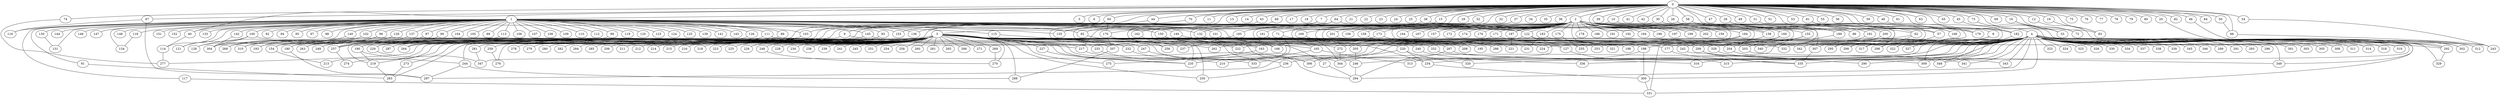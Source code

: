 
graph graphname {
    0 -- 1
0 -- 2
0 -- 3
0 -- 4
0 -- 5
0 -- 6
0 -- 7
0 -- 8
0 -- 9
0 -- 10
0 -- 11
0 -- 12
0 -- 13
0 -- 14
0 -- 15
0 -- 16
0 -- 17
0 -- 18
0 -- 19
0 -- 20
0 -- 21
0 -- 22
0 -- 23
0 -- 24
0 -- 25
0 -- 26
0 -- 27
0 -- 28
0 -- 29
0 -- 30
0 -- 31
0 -- 32
0 -- 33
0 -- 34
0 -- 35
0 -- 36
0 -- 37
0 -- 38
0 -- 39
0 -- 40
0 -- 41
0 -- 42
0 -- 43
0 -- 44
0 -- 45
0 -- 46
0 -- 47
0 -- 48
0 -- 49
0 -- 50
0 -- 51
0 -- 52
0 -- 53
0 -- 54
0 -- 55
0 -- 56
0 -- 57
0 -- 58
0 -- 59
0 -- 60
0 -- 61
0 -- 62
0 -- 63
0 -- 64
0 -- 65
0 -- 66
0 -- 67
0 -- 68
0 -- 69
0 -- 70
0 -- 71
0 -- 72
0 -- 73
0 -- 74
0 -- 75
0 -- 76
0 -- 77
0 -- 78
0 -- 79
0 -- 80
0 -- 81
0 -- 82
0 -- 83
0 -- 84
0 -- 179
0 -- 182
0 -- 224
1 -- 128
1 -- 130
1 -- 131
1 -- 132
1 -- 133
1 -- 134
1 -- 129
1 -- 136
1 -- 137
1 -- 138
1 -- 139
1 -- 140
1 -- 141
1 -- 142
1 -- 143
1 -- 144
1 -- 145
1 -- 146
1 -- 147
1 -- 148
1 -- 149
1 -- 150
1 -- 151
1 -- 152
1 -- 153
1 -- 135
1 -- 85
1 -- 86
1 -- 87
1 -- 88
1 -- 89
1 -- 90
1 -- 91
1 -- 92
1 -- 93
1 -- 94
1 -- 95
1 -- 96
1 -- 97
1 -- 98
1 -- 99
1 -- 100
1 -- 101
1 -- 102
1 -- 103
1 -- 104
1 -- 105
1 -- 106
1 -- 107
1 -- 108
1 -- 109
1 -- 110
1 -- 111
1 -- 112
1 -- 113
1 -- 114
1 -- 115
1 -- 116
1 -- 117
1 -- 118
1 -- 119
1 -- 120
1 -- 121
1 -- 122
1 -- 123
1 -- 124
1 -- 125
1 -- 126
1 -- 127
2 -- 154
2 -- 155
2 -- 156
2 -- 157
2 -- 158
2 -- 159
2 -- 160
2 -- 161
2 -- 162
2 -- 163
2 -- 164
2 -- 165
2 -- 166
2 -- 167
2 -- 168
2 -- 169
2 -- 170
2 -- 171
2 -- 172
2 -- 173
2 -- 174
2 -- 175
2 -- 176
2 -- 177
2 -- 178
2 -- 179
2 -- 180
2 -- 181
2 -- 182
2 -- 183
2 -- 184
2 -- 185
2 -- 186
2 -- 187
2 -- 188
2 -- 189
2 -- 190
2 -- 191
2 -- 192
2 -- 193
2 -- 194
2 -- 195
2 -- 196
2 -- 197
2 -- 198
2 -- 199
2 -- 200
2 -- 201
2 -- 202
2 -- 203
2 -- 138
2 -- 217
3 -- 204
3 -- 205
3 -- 206
3 -- 207
3 -- 208
3 -- 209
3 -- 210
3 -- 211
3 -- 212
3 -- 213
3 -- 214
3 -- 215
3 -- 216
3 -- 217
3 -- 218
3 -- 219
3 -- 220
3 -- 221
3 -- 222
3 -- 223
3 -- 224
3 -- 225
3 -- 226
3 -- 227
3 -- 228
3 -- 229
3 -- 230
3 -- 231
3 -- 232
3 -- 233
3 -- 234
3 -- 235
3 -- 236
3 -- 237
3 -- 238
3 -- 239
3 -- 240
3 -- 241
3 -- 242
3 -- 243
3 -- 244
3 -- 245
3 -- 246
3 -- 247
3 -- 248
3 -- 249
3 -- 250
3 -- 251
3 -- 252
3 -- 253
3 -- 254
3 -- 255
3 -- 256
3 -- 257
3 -- 258
3 -- 259
3 -- 260
3 -- 261
3 -- 262
3 -- 263
3 -- 264
3 -- 265
3 -- 266
3 -- 267
3 -- 268
3 -- 269
3 -- 270
3 -- 271
3 -- 272
3 -- 273
3 -- 274
3 -- 275
3 -- 276
3 -- 277
3 -- 278
3 -- 279
3 -- 280
3 -- 281
3 -- 282
3 -- 283
3 -- 284
3 -- 285
3 -- 286
3 -- 287
3 -- 288
3 -- 195
4 -- 289
4 -- 290
4 -- 291
4 -- 292
4 -- 293
4 -- 294
4 -- 295
4 -- 296
4 -- 297
4 -- 298
4 -- 299
4 -- 300
4 -- 301
4 -- 302
4 -- 303
4 -- 304
4 -- 305
4 -- 306
4 -- 307
4 -- 308
4 -- 309
4 -- 310
4 -- 311
4 -- 312
4 -- 313
4 -- 314
4 -- 315
4 -- 316
4 -- 317
4 -- 318
4 -- 319
4 -- 320
4 -- 321
4 -- 322
4 -- 323
4 -- 324
4 -- 325
4 -- 326
4 -- 327
4 -- 328
4 -- 329
4 -- 330
4 -- 331
4 -- 332
4 -- 333
4 -- 334
4 -- 335
4 -- 336
4 -- 337
4 -- 338
4 -- 339
4 -- 340
4 -- 341
4 -- 342
4 -- 343
4 -- 344
4 -- 345
4 -- 346
4 -- 347
4 -- 348
4 -- 349
7 -- 306
7 -- 135
8 -- 205
8 -- 309
9 -- 219
9 -- 217
10 -- 187
10 -- 317
12 -- 292
15 -- 85
16 -- 72
16 -- 33
19 -- 83
20 -- 302
26 -- 160
26 -- 253
27 -- 294
28 -- 86
28 -- 57
30 -- 122
30 -- 299
31 -- 342
37 -- 208
38 -- 40
38 -- 307
40 -- 114
43 -- 235
44 -- 153
45 -- 349
46 -- 312
48 -- 209
50 -- 66
52 -- 132
54 -- 243
57 -- 322
58 -- 62
60 -- 170
60 -- 257
60 -- 103
62 -- 298
62 -- 198
64 -- 264
64 -- 83
64 -- 250
66 -- 243
67 -- 116
67 -- 297
68 -- 163
70 -- 136
71 -- 235
71 -- 321
73 -- 292
74 -- 277
81 -- 327
81 -- 168
85 -- 306
87 -- 263
89 -- 229
90 -- 249
91 -- 283
93 -- 264
96 -- 310
96 -- 128
99 -- 257
100 -- 304
100 -- 121
100 -- 292
101 -- 267
102 -- 268
103 -- 287
111 -- 304
111 -- 328
113 -- 154
114 -- 277
115 -- 232
117 -- 331
118 -- 134
122 -- 127
122 -- 222
122 -- 332
126 -- 180
127 -- 315
129 -- 310
130 -- 131
132 -- 220
137 -- 193
138 -- 242
140 -- 268
142 -- 304
145 -- 203
145 -- 190
145 -- 229
149 -- 165
150 -- 177
150 -- 166
150 -- 163
154 -- 213
155 -- 242
155 -- 203
158 -- 286
160 -- 204
160 -- 255
161 -- 235
162 -- 256
163 -- 275
165 -- 210
165 -- 313
169 -- 344
170 -- 222
170 -- 207
171 -- 272
171 -- 340
173 -- 262
173 -- 321
175 -- 255
177 -- 335
180 -- 297
181 -- 295
182 -- 348
183 -- 231
183 -- 342
184 -- 331
184 -- 188
185 -- 237
187 -- 221
189 -- 234
190 -- 244
190 -- 219
198 -- 236
198 -- 300
200 -- 299
201 -- 246
203 -- 349
204 -- 343
205 -- 246
207 -- 288
209 -- 335
209 -- 348
217 -- 294
219 -- 283
220 -- 306
220 -- 234
220 -- 320
227 -- 235
229 -- 347
232 -- 333
233 -- 306
234 -- 300
236 -- 250
240 -- 336
242 -- 290
244 -- 297
244 -- 288
246 -- 294
247 -- 344
248 -- 270
252 -- 316
257 -- 274
259 -- 276
267 -- 309
267 -- 294
269 -- 270
272 -- 344
273 -- 283
281 -- 347
292 -- 329
300 -- 331
307 -- 335
328 -- 341

}
